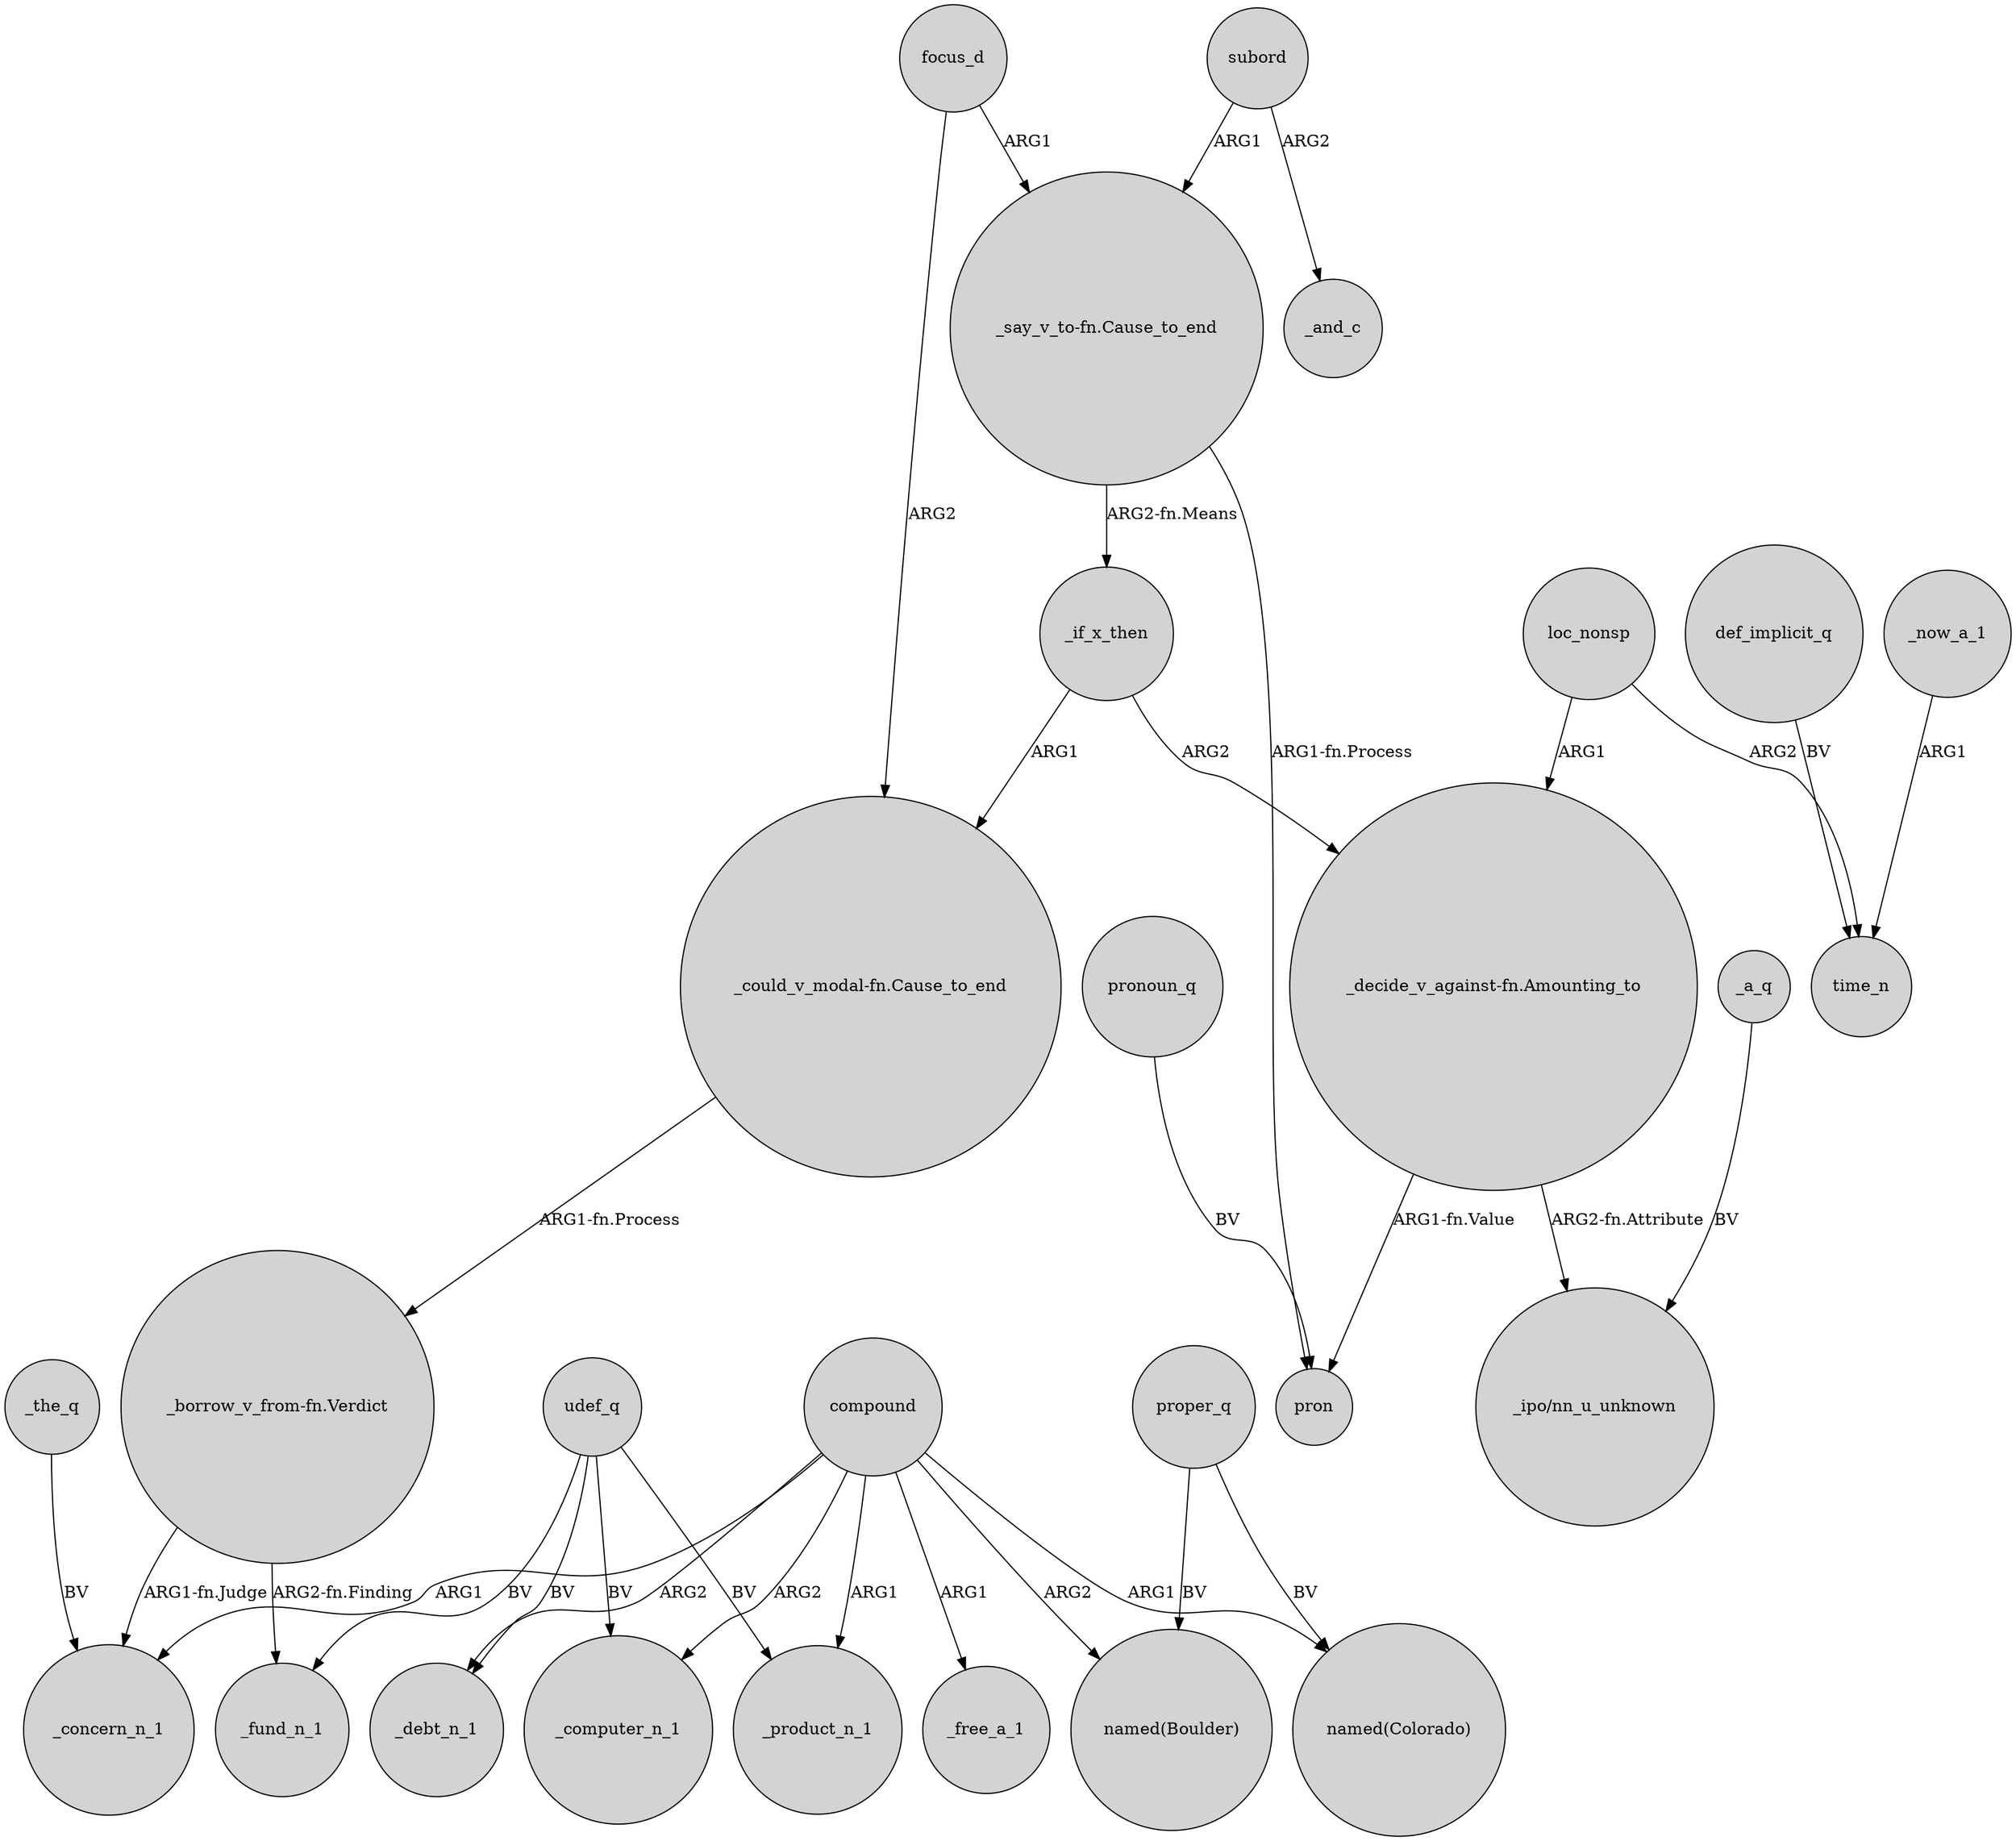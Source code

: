 digraph {
	node [shape=circle style=filled]
	"_borrow_v_from-fn.Verdict" -> _fund_n_1 [label="ARG2-fn.Finding"]
	_if_x_then -> "_decide_v_against-fn.Amounting_to" [label=ARG2]
	"_say_v_to-fn.Cause_to_end" -> _if_x_then [label="ARG2-fn.Means"]
	focus_d -> "_say_v_to-fn.Cause_to_end" [label=ARG1]
	"_borrow_v_from-fn.Verdict" -> _concern_n_1 [label="ARG1-fn.Judge"]
	udef_q -> _fund_n_1 [label=BV]
	compound -> _free_a_1 [label=ARG1]
	compound -> _computer_n_1 [label=ARG2]
	compound -> "named(Boulder)" [label=ARG2]
	subord -> _and_c [label=ARG2]
	udef_q -> _product_n_1 [label=BV]
	_the_q -> _concern_n_1 [label=BV]
	_now_a_1 -> time_n [label=ARG1]
	"_say_v_to-fn.Cause_to_end" -> pron [label="ARG1-fn.Process"]
	_if_x_then -> "_could_v_modal-fn.Cause_to_end" [label=ARG1]
	pronoun_q -> pron [label=BV]
	"_could_v_modal-fn.Cause_to_end" -> "_borrow_v_from-fn.Verdict" [label="ARG1-fn.Process"]
	udef_q -> _debt_n_1 [label=BV]
	loc_nonsp -> "_decide_v_against-fn.Amounting_to" [label=ARG1]
	"_decide_v_against-fn.Amounting_to" -> "_ipo/nn_u_unknown" [label="ARG2-fn.Attribute"]
	proper_q -> "named(Boulder)" [label=BV]
	udef_q -> _computer_n_1 [label=BV]
	compound -> _concern_n_1 [label=ARG1]
	compound -> _debt_n_1 [label=ARG2]
	compound -> "named(Colorado)" [label=ARG1]
	_a_q -> "_ipo/nn_u_unknown" [label=BV]
	proper_q -> "named(Colorado)" [label=BV]
	subord -> "_say_v_to-fn.Cause_to_end" [label=ARG1]
	loc_nonsp -> time_n [label=ARG2]
	compound -> _product_n_1 [label=ARG1]
	"_decide_v_against-fn.Amounting_to" -> pron [label="ARG1-fn.Value"]
	def_implicit_q -> time_n [label=BV]
	focus_d -> "_could_v_modal-fn.Cause_to_end" [label=ARG2]
}
